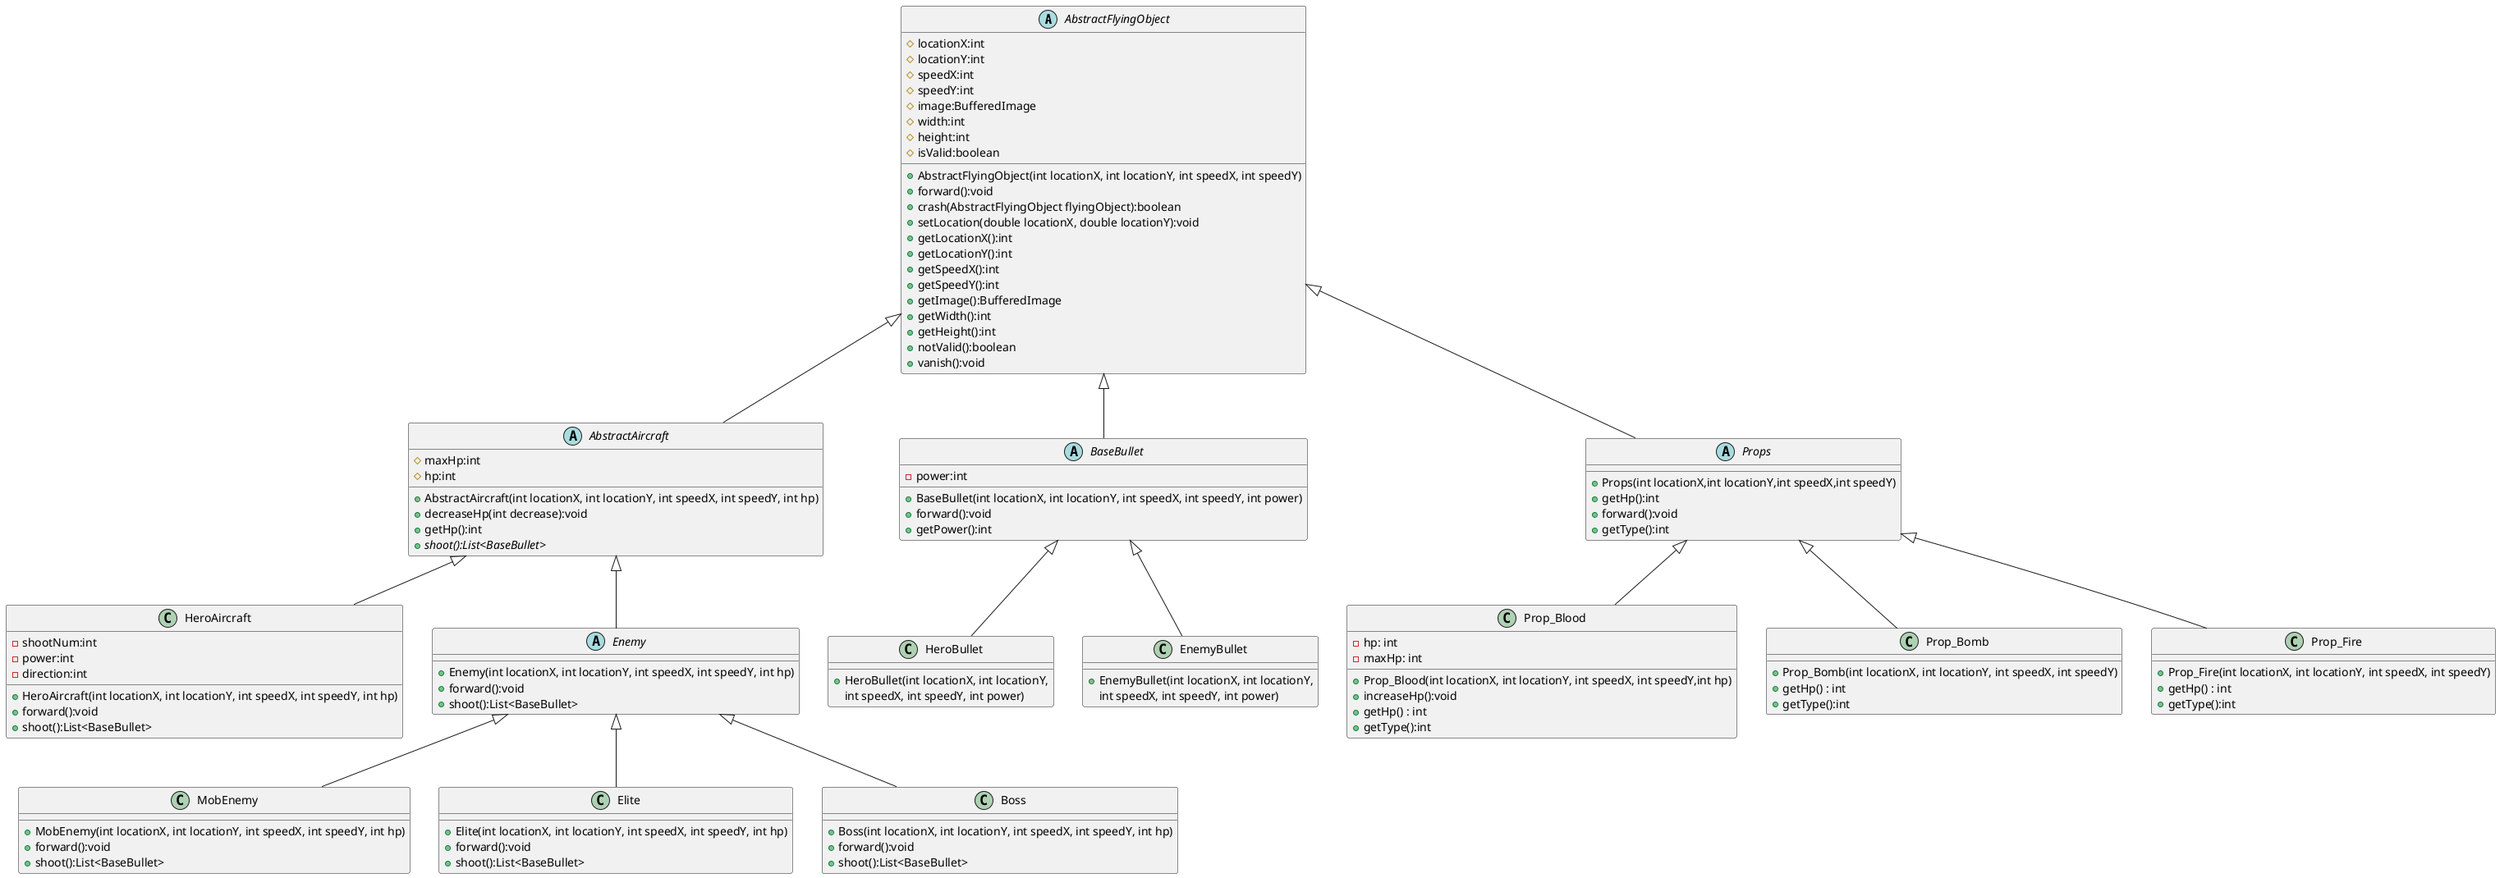 @startuml
'https://plantuml.com/class-diagram

abstract class AbstractFlyingObject
{
    # locationX:int
    # locationY:int
    # speedX:int
    # speedY:int
    # image:BufferedImage
    # width:int
    # height:int
    # isValid:boolean

    + AbstractFlyingObject(int locationX, int locationY, int speedX, int speedY)
    + forward():void
    + crash(AbstractFlyingObject flyingObject):boolean
    + setLocation(double locationX, double locationY):void
    + getLocationX():int
    + getLocationY():int
    + getSpeedX():int
    + getSpeedY():int
    + getImage():BufferedImage
    + getWidth():int
    + getHeight():int
    + notValid():boolean
    + vanish():void
}
abstract class AbstractAircraft
{
	# maxHp:int
    # hp:int
    + AbstractAircraft(int locationX, int locationY, int speedX, int speedY, int hp)
    + decreaseHp(int decrease):void
    + getHp():int
    + {abstract} shoot():List<BaseBullet>
 }

abstract class BaseBullet
{
    - power:int
    + BaseBullet(int locationX, int locationY, int speedX, int speedY, int power)
    + forward():void
	+ getPower():int
}

AbstractFlyingObject <|-- AbstractAircraft
AbstractFlyingObject <|-- BaseBullet

AbstractAircraft <|-- HeroAircraft
Enemy <|-- MobEnemy

BaseBullet <|-- HeroBullet
BaseBullet <|-- EnemyBullet

class HeroAircraft {
    - shootNum:int
    - power:int
    - direction:int
    + HeroAircraft(int locationX, int locationY, int speedX, int speedY, int hp)
    + forward():void
    + shoot():List<BaseBullet>
}
abstract class Enemy{
    + Enemy(int locationX, int locationY, int speedX, int speedY, int hp)
    + forward():void
    + shoot():List<BaseBullet>
}
class MobEnemy {
    + MobEnemy(int locationX, int locationY, int speedX, int speedY, int hp)
    + forward():void
    + shoot():List<BaseBullet>
}
class Elite{
    + Elite(int locationX, int locationY, int speedX, int speedY, int hp)
    + forward():void
    + shoot():List<BaseBullet>
}
AbstractAircraft <|-- Enemy
class Boss{
    +Boss(int locationX, int locationY, int speedX, int speedY, int hp)
    + forward():void
    + shoot():List<BaseBullet>
}
Enemy <|--Boss
Enemy <|--Elite
class HeroBullet {
    + HeroBullet(int locationX, int locationY,
     int speedX, int speedY, int power)
}

class EnemyBullet {
    + EnemyBullet(int locationX, int locationY,
     int speedX, int speedY, int power)
}
abstract class Props{
    + Props(int locationX,int locationY,int speedX,int speedY)
    + getHp():int
    + forward():void
    + getType():int

}
class Prop_Blood{
    - hp: int
    - maxHp: int
    + Prop_Blood(int locationX, int locationY, int speedX, int speedY,int hp)
    + increaseHp():void
    +getHp() : int
    +getType():int
}
class Prop_Bomb{
    +Prop_Bomb(int locationX, int locationY, int speedX, int speedY)
    +getHp() : int
    +getType():int
}
class Prop_Fire{
    +Prop_Fire(int locationX, int locationY, int speedX, int speedY)
    +getHp() : int
    +getType():int
}
AbstractFlyingObject <|--Props
Props <|-- Prop_Blood
Props <|-- Prop_Bomb
Props <|-- Prop_Fire
@enduml